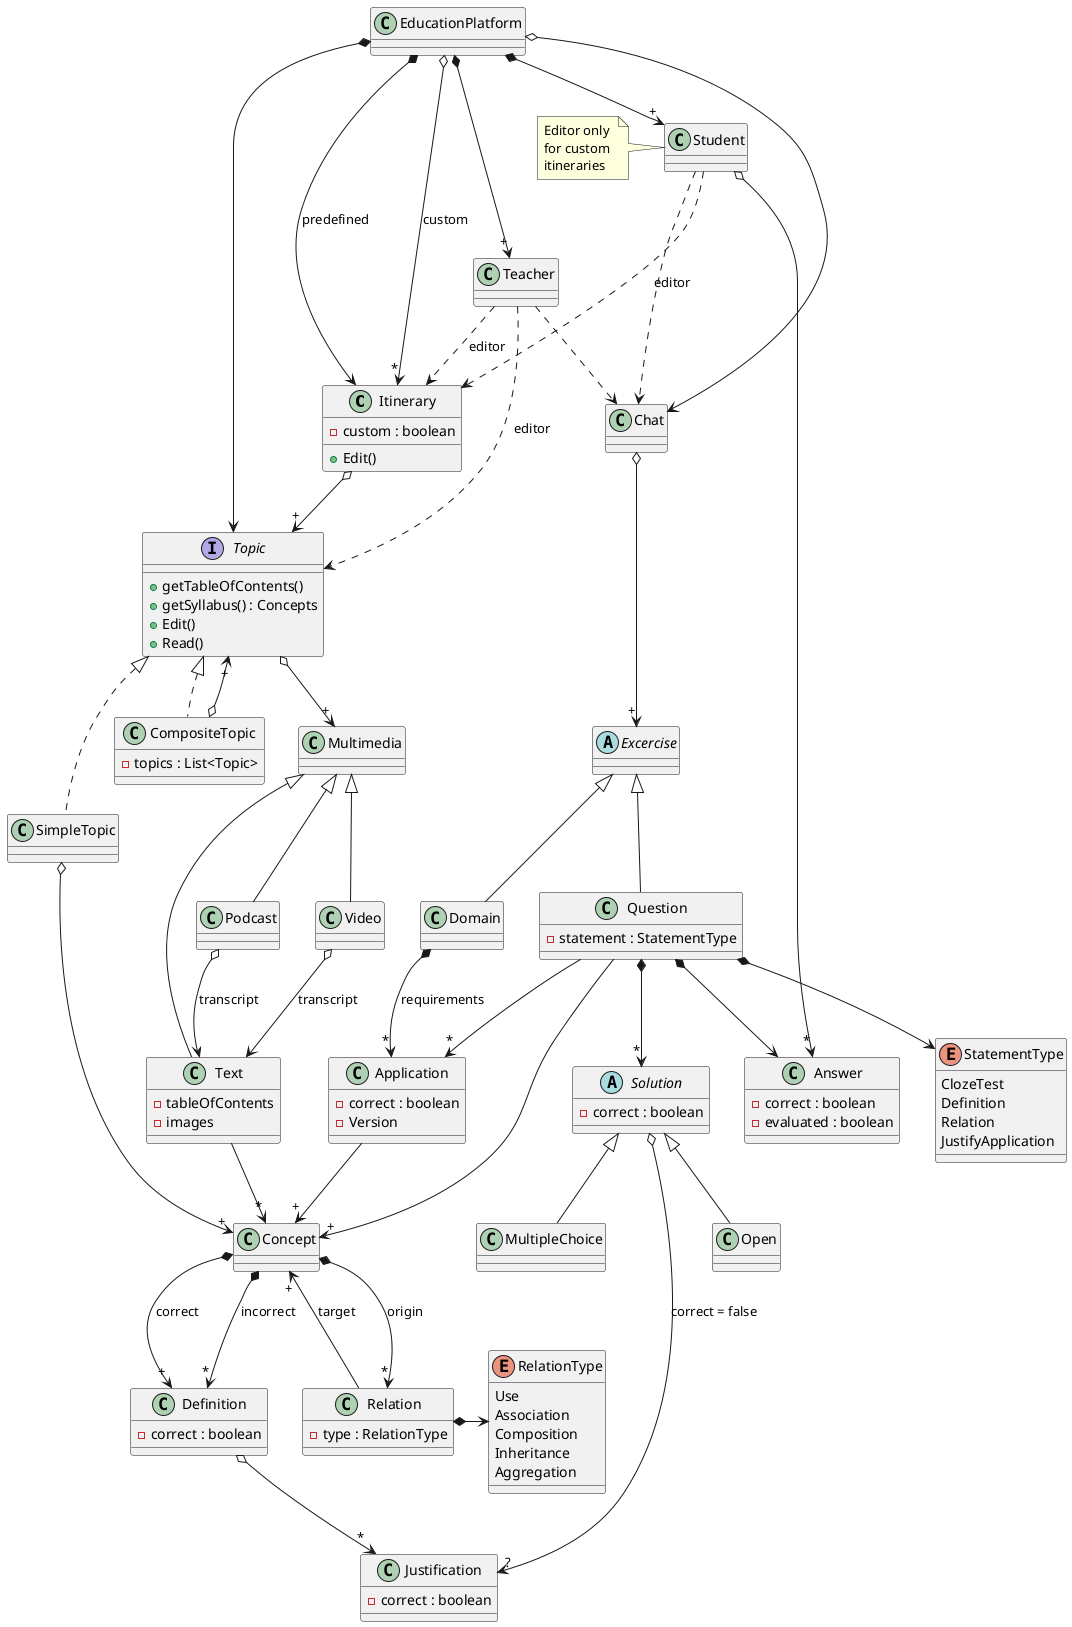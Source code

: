 @startuml EducationPlatformDomain

class Itinerary {
    - custom : boolean
    + Edit()
}

interface Topic{
    + getTableOfContents()
    + getSyllabus() : Concepts
    + Edit()
    + Read()
}


class SimpleTopic{
}

class CompositeTopic{
    - topics : List<Topic> 
}

abstract Excercise {
}

class Domain {
}

class Application {
    - correct : boolean
    - Version
}

class Question {
    - statement : StatementType
}

enum StatementType {
    ClozeTest
    Definition
    Relation
    JustifyApplication
}

class Text {
    - tableOfContents
    - images
}

class Concept {
}

class Definition {
    - correct : boolean
}

class Justification {
    - correct : boolean
}

class Multimedia {

}

abstract Solution{
    - correct : boolean
}

class Answer {
    - correct : boolean
    - evaluated : boolean
}

EducationPlatform *--> "+" Teacher
EducationPlatform *--> "+" Student
EducationPlatform *--> Topic
EducationPlatform *--> Itinerary : predefined
EducationPlatform o--> "*" Itinerary : custom
EducationPlatform o--> Chat
Chat o--> "+" Excercise



Teacher ..> Chat
Student ..> Chat
Student o-->"*" Answer

Excercise <|-- Domain
Excercise <|-- Question 

Domain *-->"*" Application: requirements
Application -->"+" Concept

Question -->"+" Concept
Question -->"*" Application
Question *--> Answer
Question *--> StatementType
Question *--> "*" Solution
Solution <|-- Open
Solution <|-- MultipleChoice
Solution o--> "?" Justification : correct = false

Teacher ..> Topic : editor
Teacher ..> Itinerary : editor
Student ...> Itinerary : editor
note left of Student
    Editor only
    for custom 
    itineraries
    end note
'Student ...> Custom : editor


Topic <|.. CompositeTopic
Topic <|.. SimpleTopic
CompositeTopic o--> "+" Topic

'Itinerary <|-- Custom
'Itinerary <|-- Predefined

Itinerary o--> "+" Topic
'Predefined o--> "+" Topic


SimpleTopic o--> "+" Concept
Topic o--> "+" Multimedia
Concept *--> "+" Definition : correct
Concept *--> "*" Definition : incorrect
Relation *-right-> RelationType
Concept *--> "*" Relation : origin

enum RelationType {
    Use
    Association
    Composition
    Inheritance
    Aggregation
} 

class Relation {
    - type : RelationType
}


Relation --> "+" Concept : target
Definition o-->"*" Justification

'Justification o-->"+" Justification


Multimedia <|-- Podcast
Multimedia <|-- Video

Podcast o--> Text : transcript
Video o--> Text : transcript

Multimedia <|-- Text

Text -->"*" Concept

@enduml